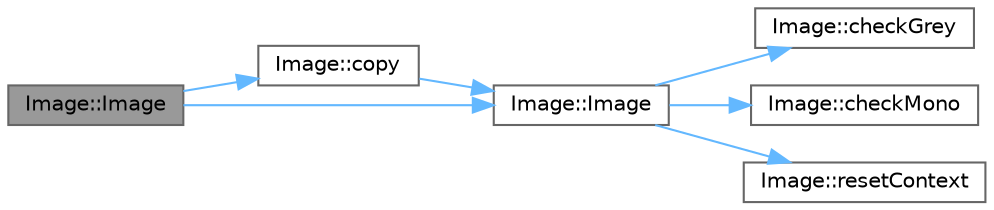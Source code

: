 digraph "Image::Image"
{
 // INTERACTIVE_SVG=YES
 // LATEX_PDF_SIZE
  bgcolor="transparent";
  edge [fontname=Helvetica,fontsize=10,labelfontname=Helvetica,labelfontsize=10];
  node [fontname=Helvetica,fontsize=10,shape=box,height=0.2,width=0.4];
  rankdir="LR";
  Node1 [id="Node000001",label="Image::Image",height=0.2,width=0.4,color="gray40", fillcolor="grey60", style="filled", fontcolor="black",tooltip=" "];
  Node1 -> Node2 [id="edge1_Node000001_Node000002",color="steelblue1",style="solid",tooltip=" "];
  Node2 [id="Node000002",label="Image::copy",height=0.2,width=0.4,color="grey40", fillcolor="white", style="filled",URL="$class_image.html#a50ea2b759e2d35562fbc6fd345caebac",tooltip="Copies the content of another image into this one."];
  Node2 -> Node3 [id="edge2_Node000002_Node000003",color="steelblue1",style="solid",tooltip=" "];
  Node3 [id="Node000003",label="Image::Image",height=0.2,width=0.4,color="grey40", fillcolor="white", style="filled",URL="$class_image.html#a22a92797b060639e360ddac5f64fa1ab",tooltip="Constructs an image with a given matrix, file and command index."];
  Node3 -> Node4 [id="edge3_Node000003_Node000004",color="steelblue1",style="solid",tooltip=" "];
  Node4 [id="Node000004",label="Image::checkGrey",height=0.2,width=0.4,color="grey40", fillcolor="white", style="filled",URL="$class_image.html#a0c4cfe48da2596fc9803fe382a4ccd91",tooltip="Checks if the image can be considered grayscale."];
  Node3 -> Node5 [id="edge4_Node000003_Node000005",color="steelblue1",style="solid",tooltip=" "];
  Node5 [id="Node000005",label="Image::checkMono",height=0.2,width=0.4,color="grey40", fillcolor="white", style="filled",URL="$class_image.html#a6cdb1c7a172f98495a20773876691a6c",tooltip="Checks if the image can be considered monochrome."];
  Node3 -> Node6 [id="edge5_Node000003_Node000006",color="steelblue1",style="solid",tooltip=" "];
  Node6 [id="Node000006",label="Image::resetContext",height=0.2,width=0.4,color="grey40", fillcolor="white", style="filled",URL="$class_image.html#a55e77e45340676211022665d8b22446b",tooltip="Resets the image's manipulation context."];
  Node1 -> Node3 [id="edge6_Node000001_Node000003",color="steelblue1",style="solid",tooltip=" "];
}
